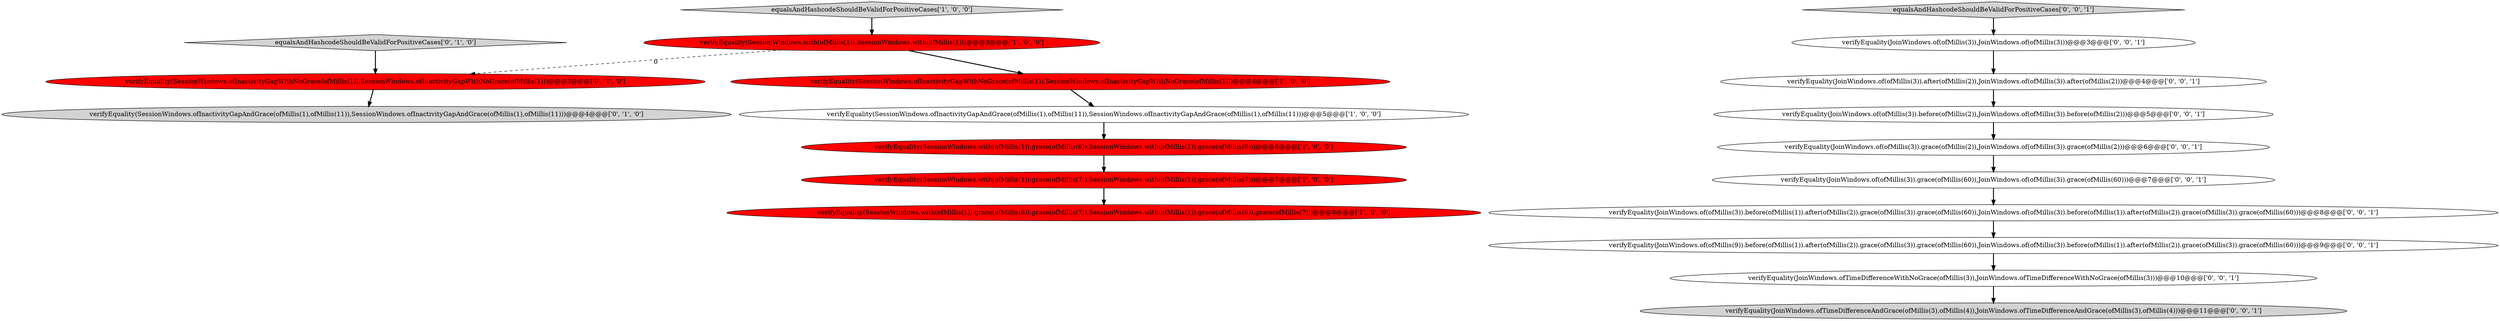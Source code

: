 digraph {
1 [style = filled, label = "verifyEquality(SessionWindows.with(ofMillis(1)),SessionWindows.with(ofMillis(1)))@@@3@@@['1', '0', '0']", fillcolor = red, shape = ellipse image = "AAA1AAABBB1BBB"];
6 [style = filled, label = "equalsAndHashcodeShouldBeValidForPositiveCases['1', '0', '0']", fillcolor = lightgray, shape = diamond image = "AAA0AAABBB1BBB"];
10 [style = filled, label = "verifyEquality(JoinWindows.of(ofMillis(3)).grace(ofMillis(2)),JoinWindows.of(ofMillis(3)).grace(ofMillis(2)))@@@6@@@['0', '0', '1']", fillcolor = white, shape = ellipse image = "AAA0AAABBB3BBB"];
18 [style = filled, label = "equalsAndHashcodeShouldBeValidForPositiveCases['0', '0', '1']", fillcolor = lightgray, shape = diamond image = "AAA0AAABBB3BBB"];
16 [style = filled, label = "verifyEquality(JoinWindows.of(ofMillis(9)).before(ofMillis(1)).after(ofMillis(2)).grace(ofMillis(3)).grace(ofMillis(60)),JoinWindows.of(ofMillis(3)).before(ofMillis(1)).after(ofMillis(2)).grace(ofMillis(3)).grace(ofMillis(60)))@@@9@@@['0', '0', '1']", fillcolor = white, shape = ellipse image = "AAA0AAABBB3BBB"];
17 [style = filled, label = "verifyEquality(JoinWindows.ofTimeDifferenceWithNoGrace(ofMillis(3)),JoinWindows.ofTimeDifferenceWithNoGrace(ofMillis(3)))@@@10@@@['0', '0', '1']", fillcolor = white, shape = ellipse image = "AAA0AAABBB3BBB"];
2 [style = filled, label = "verifyEquality(SessionWindows.with(ofMillis(1)).grace(ofMillis(6)).grace(ofMillis(7)),SessionWindows.with(ofMillis(1)).grace(ofMillis(6)).grace(ofMillis(7)))@@@8@@@['1', '0', '0']", fillcolor = red, shape = ellipse image = "AAA1AAABBB1BBB"];
15 [style = filled, label = "verifyEquality(JoinWindows.of(ofMillis(3)).grace(ofMillis(60)),JoinWindows.of(ofMillis(3)).grace(ofMillis(60)))@@@7@@@['0', '0', '1']", fillcolor = white, shape = ellipse image = "AAA0AAABBB3BBB"];
3 [style = filled, label = "verifyEquality(SessionWindows.ofInactivityGapWithNoGrace(ofMillis(1)),SessionWindows.ofInactivityGapWithNoGrace(ofMillis(1)))@@@4@@@['1', '0', '0']", fillcolor = red, shape = ellipse image = "AAA1AAABBB1BBB"];
12 [style = filled, label = "verifyEquality(JoinWindows.of(ofMillis(3)),JoinWindows.of(ofMillis(3)))@@@3@@@['0', '0', '1']", fillcolor = white, shape = ellipse image = "AAA0AAABBB3BBB"];
4 [style = filled, label = "verifyEquality(SessionWindows.with(ofMillis(1)).grace(ofMillis(6)),SessionWindows.with(ofMillis(1)).grace(ofMillis(6)))@@@6@@@['1', '0', '0']", fillcolor = red, shape = ellipse image = "AAA1AAABBB1BBB"];
0 [style = filled, label = "verifyEquality(SessionWindows.with(ofMillis(1)).grace(ofMillis(7)),SessionWindows.with(ofMillis(1)).grace(ofMillis(7)))@@@7@@@['1', '0', '0']", fillcolor = red, shape = ellipse image = "AAA1AAABBB1BBB"];
5 [style = filled, label = "verifyEquality(SessionWindows.ofInactivityGapAndGrace(ofMillis(1),ofMillis(11)),SessionWindows.ofInactivityGapAndGrace(ofMillis(1),ofMillis(11)))@@@5@@@['1', '0', '0']", fillcolor = white, shape = ellipse image = "AAA0AAABBB1BBB"];
7 [style = filled, label = "verifyEquality(SessionWindows.ofInactivityGapWithNoGrace(ofMillis(1)),SessionWindows.ofInactivityGapWithNoGrace(ofMillis(1)))@@@3@@@['0', '1', '0']", fillcolor = red, shape = ellipse image = "AAA1AAABBB2BBB"];
11 [style = filled, label = "verifyEquality(JoinWindows.ofTimeDifferenceAndGrace(ofMillis(3),ofMillis(4)),JoinWindows.ofTimeDifferenceAndGrace(ofMillis(3),ofMillis(4)))@@@11@@@['0', '0', '1']", fillcolor = lightgray, shape = ellipse image = "AAA0AAABBB3BBB"];
13 [style = filled, label = "verifyEquality(JoinWindows.of(ofMillis(3)).after(ofMillis(2)),JoinWindows.of(ofMillis(3)).after(ofMillis(2)))@@@4@@@['0', '0', '1']", fillcolor = white, shape = ellipse image = "AAA0AAABBB3BBB"];
19 [style = filled, label = "verifyEquality(JoinWindows.of(ofMillis(3)).before(ofMillis(1)).after(ofMillis(2)).grace(ofMillis(3)).grace(ofMillis(60)),JoinWindows.of(ofMillis(3)).before(ofMillis(1)).after(ofMillis(2)).grace(ofMillis(3)).grace(ofMillis(60)))@@@8@@@['0', '0', '1']", fillcolor = white, shape = ellipse image = "AAA0AAABBB3BBB"];
9 [style = filled, label = "equalsAndHashcodeShouldBeValidForPositiveCases['0', '1', '0']", fillcolor = lightgray, shape = diamond image = "AAA0AAABBB2BBB"];
8 [style = filled, label = "verifyEquality(SessionWindows.ofInactivityGapAndGrace(ofMillis(1),ofMillis(11)),SessionWindows.ofInactivityGapAndGrace(ofMillis(1),ofMillis(11)))@@@4@@@['0', '1', '0']", fillcolor = lightgray, shape = ellipse image = "AAA0AAABBB2BBB"];
14 [style = filled, label = "verifyEquality(JoinWindows.of(ofMillis(3)).before(ofMillis(2)),JoinWindows.of(ofMillis(3)).before(ofMillis(2)))@@@5@@@['0', '0', '1']", fillcolor = white, shape = ellipse image = "AAA0AAABBB3BBB"];
1->3 [style = bold, label=""];
18->12 [style = bold, label=""];
6->1 [style = bold, label=""];
12->13 [style = bold, label=""];
14->10 [style = bold, label=""];
3->5 [style = bold, label=""];
10->15 [style = bold, label=""];
16->17 [style = bold, label=""];
1->7 [style = dashed, label="0"];
9->7 [style = bold, label=""];
7->8 [style = bold, label=""];
15->19 [style = bold, label=""];
13->14 [style = bold, label=""];
19->16 [style = bold, label=""];
5->4 [style = bold, label=""];
4->0 [style = bold, label=""];
0->2 [style = bold, label=""];
17->11 [style = bold, label=""];
}
